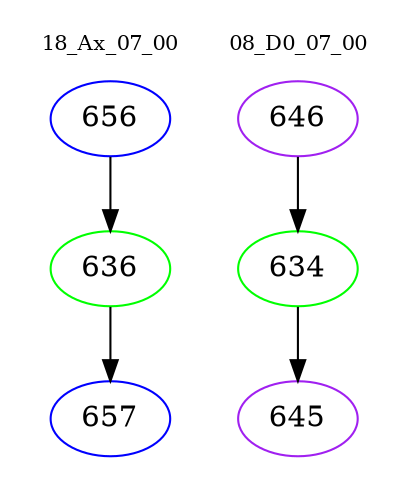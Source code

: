 digraph{
subgraph cluster_0 {
color = white
label = "18_Ax_07_00";
fontsize=10;
T0_656 [label="656", color="blue"]
T0_656 -> T0_636 [color="black"]
T0_636 [label="636", color="green"]
T0_636 -> T0_657 [color="black"]
T0_657 [label="657", color="blue"]
}
subgraph cluster_1 {
color = white
label = "08_D0_07_00";
fontsize=10;
T1_646 [label="646", color="purple"]
T1_646 -> T1_634 [color="black"]
T1_634 [label="634", color="green"]
T1_634 -> T1_645 [color="black"]
T1_645 [label="645", color="purple"]
}
}
